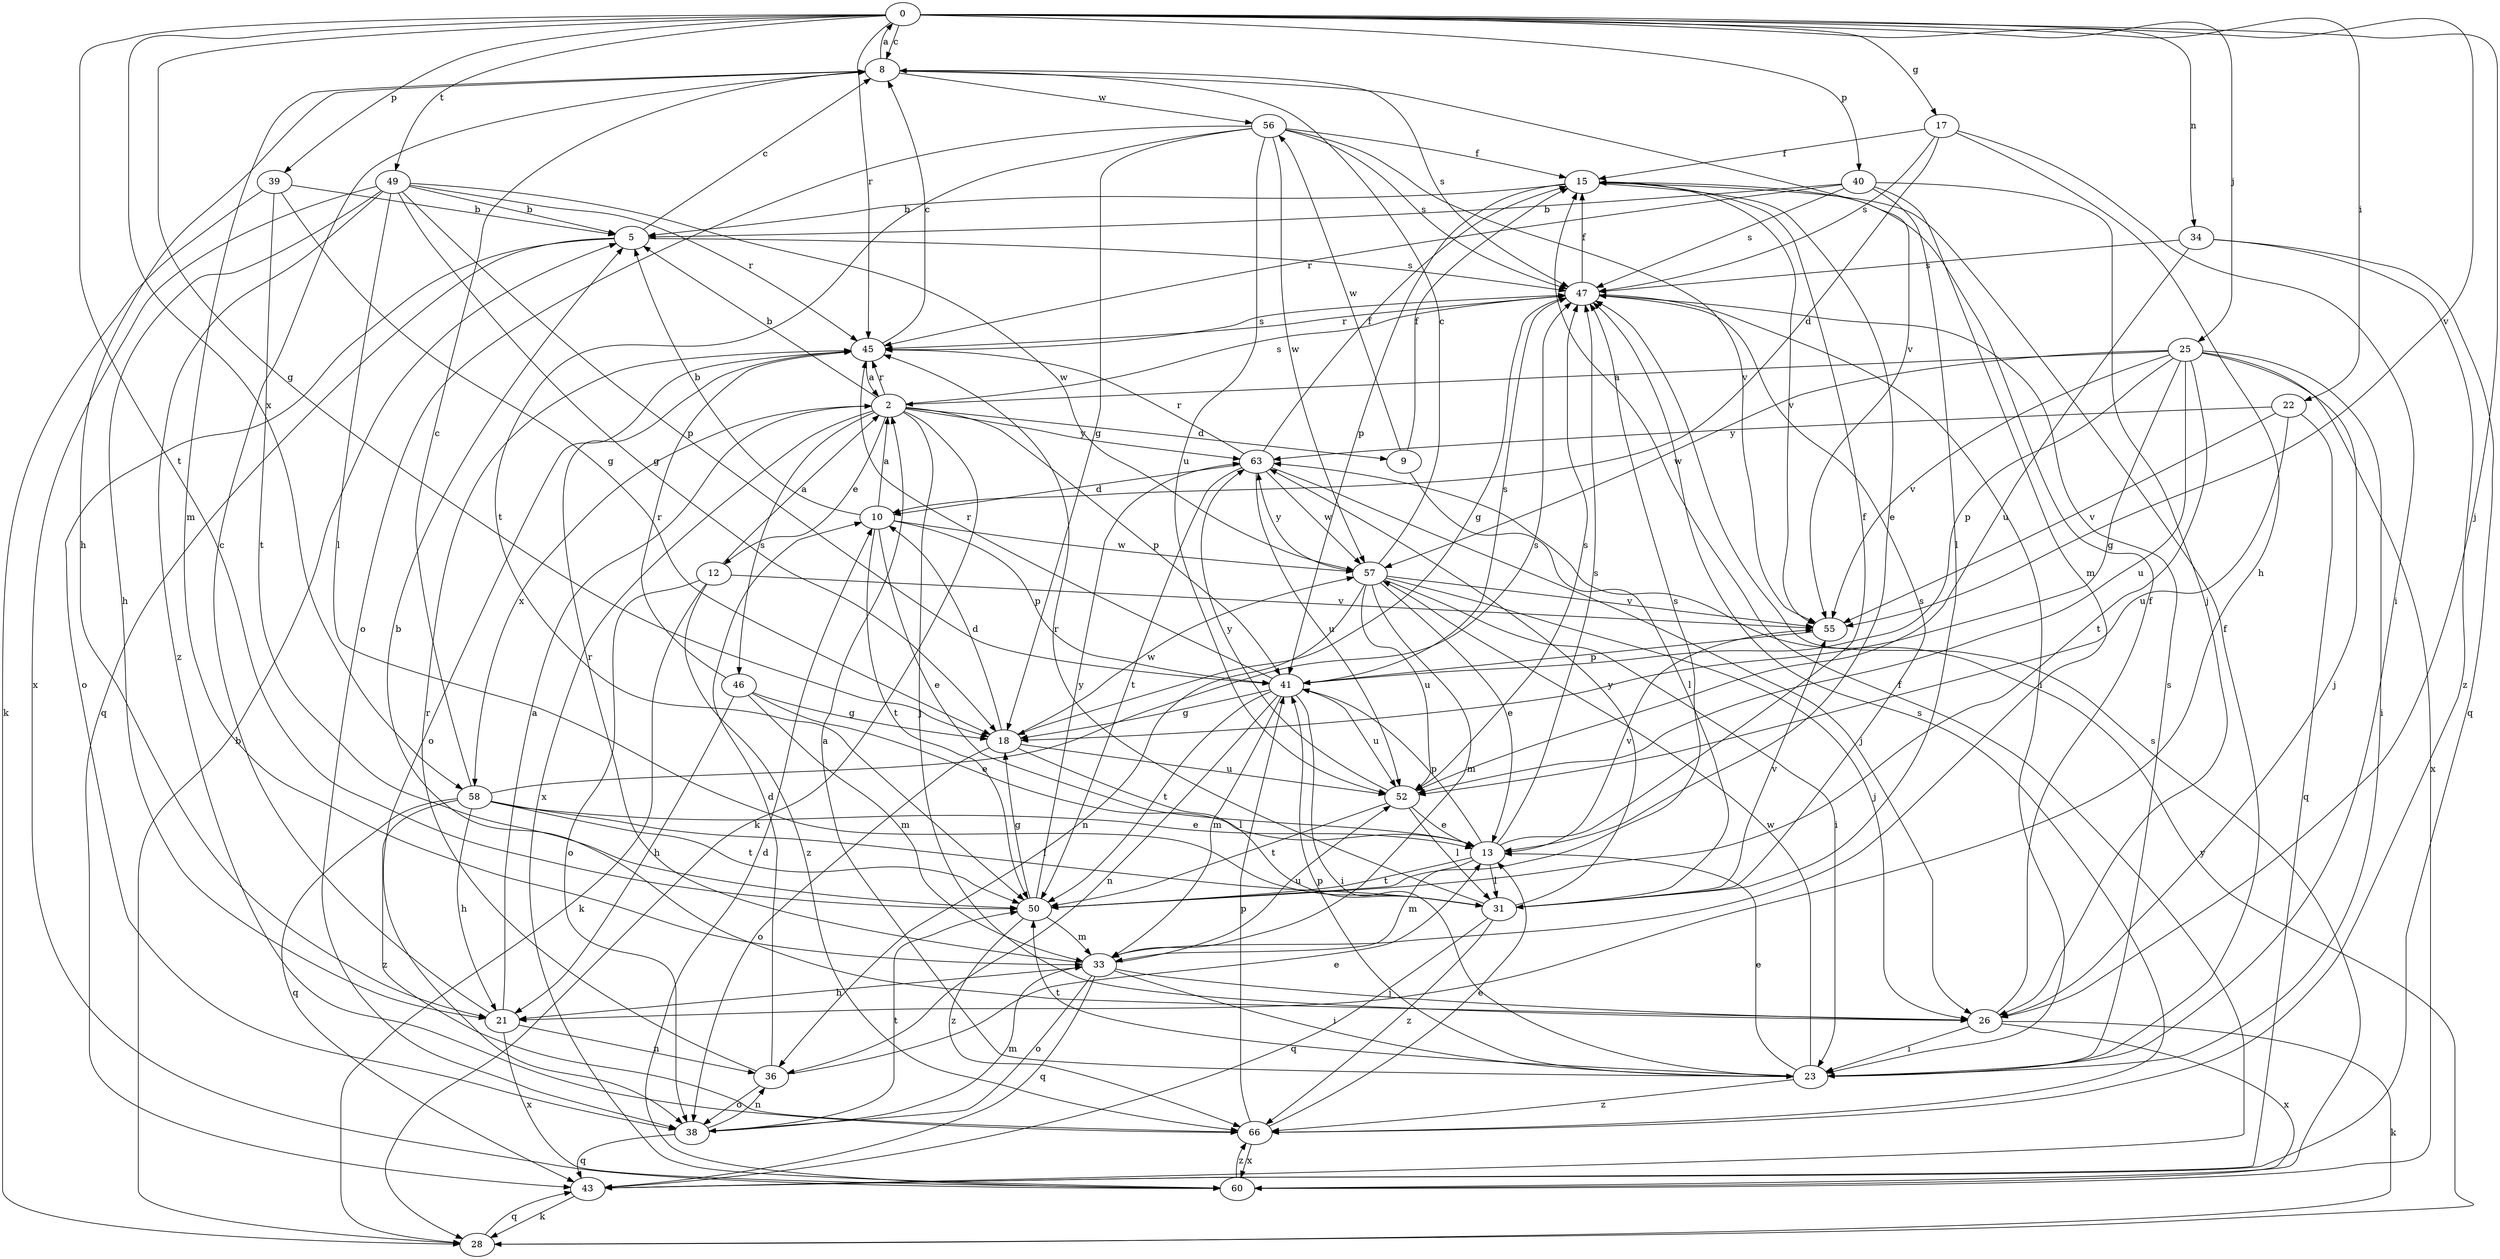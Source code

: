 strict digraph  {
0;
2;
5;
8;
9;
10;
12;
13;
15;
17;
18;
21;
22;
23;
25;
26;
28;
31;
33;
34;
36;
38;
39;
40;
41;
43;
45;
46;
47;
49;
50;
52;
55;
56;
57;
58;
60;
63;
66;
0 -> 8  [label=c];
0 -> 17  [label=g];
0 -> 18  [label=g];
0 -> 22  [label=i];
0 -> 25  [label=j];
0 -> 26  [label=j];
0 -> 34  [label=n];
0 -> 39  [label=p];
0 -> 40  [label=p];
0 -> 45  [label=r];
0 -> 49  [label=t];
0 -> 50  [label=t];
0 -> 55  [label=v];
0 -> 58  [label=x];
2 -> 5  [label=b];
2 -> 9  [label=d];
2 -> 12  [label=e];
2 -> 26  [label=j];
2 -> 28  [label=k];
2 -> 41  [label=p];
2 -> 45  [label=r];
2 -> 46  [label=s];
2 -> 47  [label=s];
2 -> 58  [label=x];
2 -> 60  [label=x];
2 -> 63  [label=y];
5 -> 8  [label=c];
5 -> 38  [label=o];
5 -> 43  [label=q];
5 -> 47  [label=s];
8 -> 0  [label=a];
8 -> 21  [label=h];
8 -> 33  [label=m];
8 -> 47  [label=s];
8 -> 55  [label=v];
8 -> 56  [label=w];
9 -> 15  [label=f];
9 -> 31  [label=l];
9 -> 56  [label=w];
10 -> 2  [label=a];
10 -> 5  [label=b];
10 -> 13  [label=e];
10 -> 41  [label=p];
10 -> 50  [label=t];
10 -> 57  [label=w];
12 -> 2  [label=a];
12 -> 28  [label=k];
12 -> 38  [label=o];
12 -> 55  [label=v];
12 -> 66  [label=z];
13 -> 15  [label=f];
13 -> 31  [label=l];
13 -> 33  [label=m];
13 -> 41  [label=p];
13 -> 47  [label=s];
13 -> 50  [label=t];
13 -> 55  [label=v];
15 -> 5  [label=b];
15 -> 13  [label=e];
15 -> 41  [label=p];
15 -> 55  [label=v];
17 -> 10  [label=d];
17 -> 15  [label=f];
17 -> 21  [label=h];
17 -> 23  [label=i];
17 -> 47  [label=s];
18 -> 10  [label=d];
18 -> 31  [label=l];
18 -> 38  [label=o];
18 -> 52  [label=u];
18 -> 57  [label=w];
21 -> 2  [label=a];
21 -> 8  [label=c];
21 -> 36  [label=n];
21 -> 60  [label=x];
22 -> 43  [label=q];
22 -> 52  [label=u];
22 -> 55  [label=v];
22 -> 63  [label=y];
23 -> 2  [label=a];
23 -> 13  [label=e];
23 -> 15  [label=f];
23 -> 41  [label=p];
23 -> 47  [label=s];
23 -> 50  [label=t];
23 -> 57  [label=w];
23 -> 66  [label=z];
25 -> 2  [label=a];
25 -> 18  [label=g];
25 -> 23  [label=i];
25 -> 26  [label=j];
25 -> 41  [label=p];
25 -> 50  [label=t];
25 -> 52  [label=u];
25 -> 55  [label=v];
25 -> 57  [label=w];
25 -> 60  [label=x];
26 -> 5  [label=b];
26 -> 15  [label=f];
26 -> 23  [label=i];
26 -> 28  [label=k];
26 -> 60  [label=x];
28 -> 5  [label=b];
28 -> 43  [label=q];
28 -> 63  [label=y];
31 -> 43  [label=q];
31 -> 45  [label=r];
31 -> 47  [label=s];
31 -> 55  [label=v];
31 -> 63  [label=y];
31 -> 66  [label=z];
33 -> 21  [label=h];
33 -> 23  [label=i];
33 -> 26  [label=j];
33 -> 38  [label=o];
33 -> 43  [label=q];
33 -> 45  [label=r];
33 -> 52  [label=u];
34 -> 43  [label=q];
34 -> 47  [label=s];
34 -> 52  [label=u];
34 -> 66  [label=z];
36 -> 10  [label=d];
36 -> 13  [label=e];
36 -> 38  [label=o];
36 -> 45  [label=r];
38 -> 33  [label=m];
38 -> 36  [label=n];
38 -> 43  [label=q];
38 -> 50  [label=t];
39 -> 5  [label=b];
39 -> 18  [label=g];
39 -> 28  [label=k];
39 -> 50  [label=t];
40 -> 5  [label=b];
40 -> 26  [label=j];
40 -> 31  [label=l];
40 -> 33  [label=m];
40 -> 45  [label=r];
40 -> 47  [label=s];
41 -> 18  [label=g];
41 -> 23  [label=i];
41 -> 33  [label=m];
41 -> 36  [label=n];
41 -> 45  [label=r];
41 -> 47  [label=s];
41 -> 50  [label=t];
41 -> 52  [label=u];
43 -> 15  [label=f];
43 -> 28  [label=k];
45 -> 2  [label=a];
45 -> 8  [label=c];
45 -> 38  [label=o];
45 -> 47  [label=s];
46 -> 13  [label=e];
46 -> 18  [label=g];
46 -> 21  [label=h];
46 -> 33  [label=m];
46 -> 45  [label=r];
47 -> 15  [label=f];
47 -> 18  [label=g];
47 -> 23  [label=i];
47 -> 45  [label=r];
49 -> 5  [label=b];
49 -> 18  [label=g];
49 -> 21  [label=h];
49 -> 31  [label=l];
49 -> 41  [label=p];
49 -> 45  [label=r];
49 -> 57  [label=w];
49 -> 60  [label=x];
49 -> 66  [label=z];
50 -> 18  [label=g];
50 -> 33  [label=m];
50 -> 47  [label=s];
50 -> 63  [label=y];
50 -> 66  [label=z];
52 -> 13  [label=e];
52 -> 31  [label=l];
52 -> 47  [label=s];
52 -> 50  [label=t];
52 -> 63  [label=y];
55 -> 41  [label=p];
56 -> 15  [label=f];
56 -> 18  [label=g];
56 -> 38  [label=o];
56 -> 47  [label=s];
56 -> 50  [label=t];
56 -> 52  [label=u];
56 -> 55  [label=v];
56 -> 57  [label=w];
57 -> 8  [label=c];
57 -> 13  [label=e];
57 -> 23  [label=i];
57 -> 26  [label=j];
57 -> 33  [label=m];
57 -> 36  [label=n];
57 -> 52  [label=u];
57 -> 55  [label=v];
57 -> 63  [label=y];
58 -> 8  [label=c];
58 -> 13  [label=e];
58 -> 21  [label=h];
58 -> 31  [label=l];
58 -> 43  [label=q];
58 -> 47  [label=s];
58 -> 50  [label=t];
58 -> 66  [label=z];
60 -> 10  [label=d];
60 -> 47  [label=s];
60 -> 66  [label=z];
63 -> 10  [label=d];
63 -> 15  [label=f];
63 -> 26  [label=j];
63 -> 45  [label=r];
63 -> 50  [label=t];
63 -> 52  [label=u];
63 -> 57  [label=w];
66 -> 13  [label=e];
66 -> 41  [label=p];
66 -> 47  [label=s];
66 -> 60  [label=x];
}
